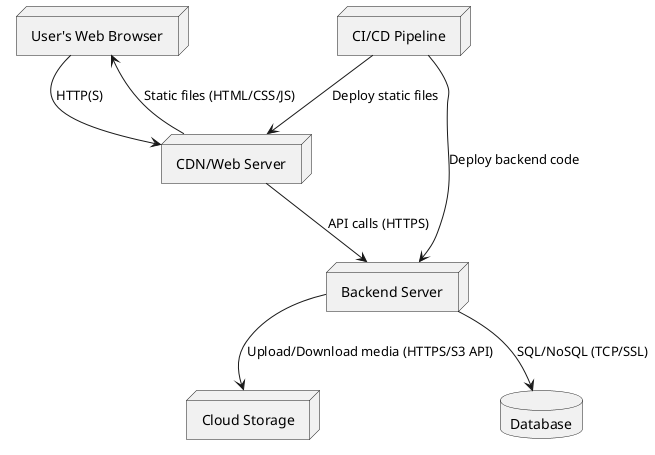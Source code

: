 @startuml
' Các node vật lý
node "User's Web Browser" as browser
node "CDN/Web Server" as cdn
node "Backend Server" as backend
node "CI/CD Pipeline" as cicd
node "Cloud Storage" as storage

database "Database" as db

' Các kết nối
browser --> cdn : HTTP(S)
cdn --> browser : Static files (HTML/CSS/JS)
cdn --> backend : API calls (HTTPS)
backend --> db : SQL/NoSQL (TCP/SSL)
backend --> storage : Upload/Download media (HTTPS/S3 API)
cicd --> cdn : Deploy static files
cicd --> backend : Deploy backend code
@enduml
 